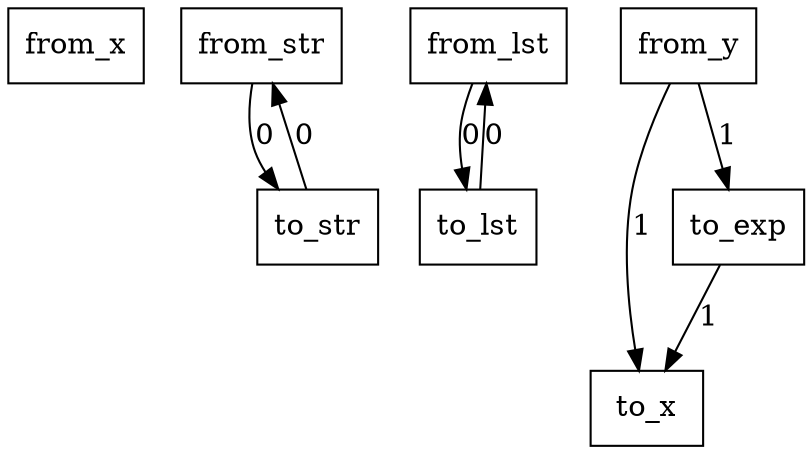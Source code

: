 digraph {
    graph [rankdir=TB
          ,bgcolor=transparent];
    node [shape=box
         ,fillcolor=white
         ,style=filled];
    0 [label=<from_x>];
    1 [label=<from_str>];
    2 [label=<from_lst>];
    3 [label=<from_y>];
    4 [label=<to_str>];
    5 [label=<to_lst>];
    6 [label=<to_x>];
    7 [label=<to_exp>];
    1 -> 4 [label=0];
    2 -> 5 [label=0];
    3 -> 6 [label=1];
    3 -> 7 [label=1];
    4 -> 1 [label=0];
    5 -> 2 [label=0];
    7 -> 6 [label=1];
}